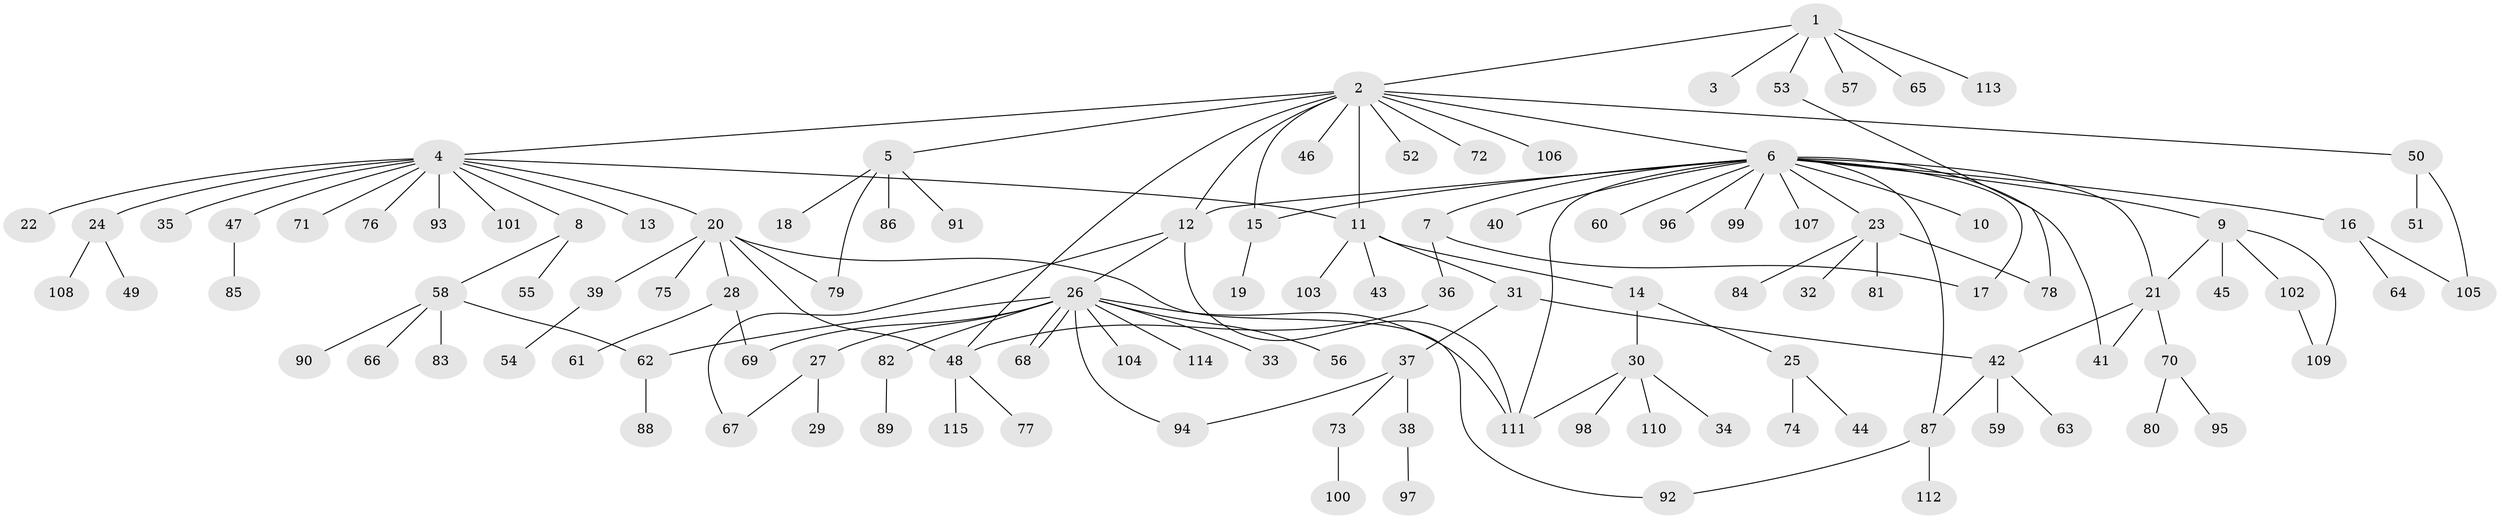 // Generated by graph-tools (version 1.1) at 2025/01/03/09/25 03:01:45]
// undirected, 115 vertices, 137 edges
graph export_dot {
graph [start="1"]
  node [color=gray90,style=filled];
  1;
  2;
  3;
  4;
  5;
  6;
  7;
  8;
  9;
  10;
  11;
  12;
  13;
  14;
  15;
  16;
  17;
  18;
  19;
  20;
  21;
  22;
  23;
  24;
  25;
  26;
  27;
  28;
  29;
  30;
  31;
  32;
  33;
  34;
  35;
  36;
  37;
  38;
  39;
  40;
  41;
  42;
  43;
  44;
  45;
  46;
  47;
  48;
  49;
  50;
  51;
  52;
  53;
  54;
  55;
  56;
  57;
  58;
  59;
  60;
  61;
  62;
  63;
  64;
  65;
  66;
  67;
  68;
  69;
  70;
  71;
  72;
  73;
  74;
  75;
  76;
  77;
  78;
  79;
  80;
  81;
  82;
  83;
  84;
  85;
  86;
  87;
  88;
  89;
  90;
  91;
  92;
  93;
  94;
  95;
  96;
  97;
  98;
  99;
  100;
  101;
  102;
  103;
  104;
  105;
  106;
  107;
  108;
  109;
  110;
  111;
  112;
  113;
  114;
  115;
  1 -- 2;
  1 -- 3;
  1 -- 53;
  1 -- 57;
  1 -- 65;
  1 -- 113;
  2 -- 4;
  2 -- 5;
  2 -- 6;
  2 -- 11;
  2 -- 12;
  2 -- 15;
  2 -- 46;
  2 -- 48;
  2 -- 50;
  2 -- 52;
  2 -- 72;
  2 -- 106;
  4 -- 8;
  4 -- 11;
  4 -- 13;
  4 -- 20;
  4 -- 22;
  4 -- 24;
  4 -- 35;
  4 -- 47;
  4 -- 71;
  4 -- 76;
  4 -- 93;
  4 -- 101;
  5 -- 18;
  5 -- 79;
  5 -- 86;
  5 -- 91;
  6 -- 7;
  6 -- 9;
  6 -- 10;
  6 -- 12;
  6 -- 15;
  6 -- 16;
  6 -- 17;
  6 -- 21;
  6 -- 23;
  6 -- 40;
  6 -- 41;
  6 -- 60;
  6 -- 87;
  6 -- 96;
  6 -- 99;
  6 -- 107;
  6 -- 111;
  7 -- 17;
  7 -- 36;
  8 -- 55;
  8 -- 58;
  9 -- 21;
  9 -- 45;
  9 -- 102;
  9 -- 109;
  11 -- 14;
  11 -- 31;
  11 -- 43;
  11 -- 103;
  12 -- 26;
  12 -- 67;
  12 -- 111;
  14 -- 25;
  14 -- 30;
  15 -- 19;
  16 -- 64;
  16 -- 105;
  20 -- 28;
  20 -- 39;
  20 -- 48;
  20 -- 75;
  20 -- 79;
  20 -- 92;
  21 -- 41;
  21 -- 42;
  21 -- 70;
  23 -- 32;
  23 -- 78;
  23 -- 81;
  23 -- 84;
  24 -- 49;
  24 -- 108;
  25 -- 44;
  25 -- 74;
  26 -- 27;
  26 -- 33;
  26 -- 56;
  26 -- 62;
  26 -- 68;
  26 -- 68;
  26 -- 69;
  26 -- 82;
  26 -- 94;
  26 -- 104;
  26 -- 111;
  26 -- 114;
  27 -- 29;
  27 -- 67;
  28 -- 61;
  28 -- 69;
  30 -- 34;
  30 -- 98;
  30 -- 110;
  30 -- 111;
  31 -- 37;
  31 -- 42;
  36 -- 48;
  37 -- 38;
  37 -- 73;
  37 -- 94;
  38 -- 97;
  39 -- 54;
  42 -- 59;
  42 -- 63;
  42 -- 87;
  47 -- 85;
  48 -- 77;
  48 -- 115;
  50 -- 51;
  50 -- 105;
  53 -- 78;
  58 -- 62;
  58 -- 66;
  58 -- 83;
  58 -- 90;
  62 -- 88;
  70 -- 80;
  70 -- 95;
  73 -- 100;
  82 -- 89;
  87 -- 92;
  87 -- 112;
  102 -- 109;
}
